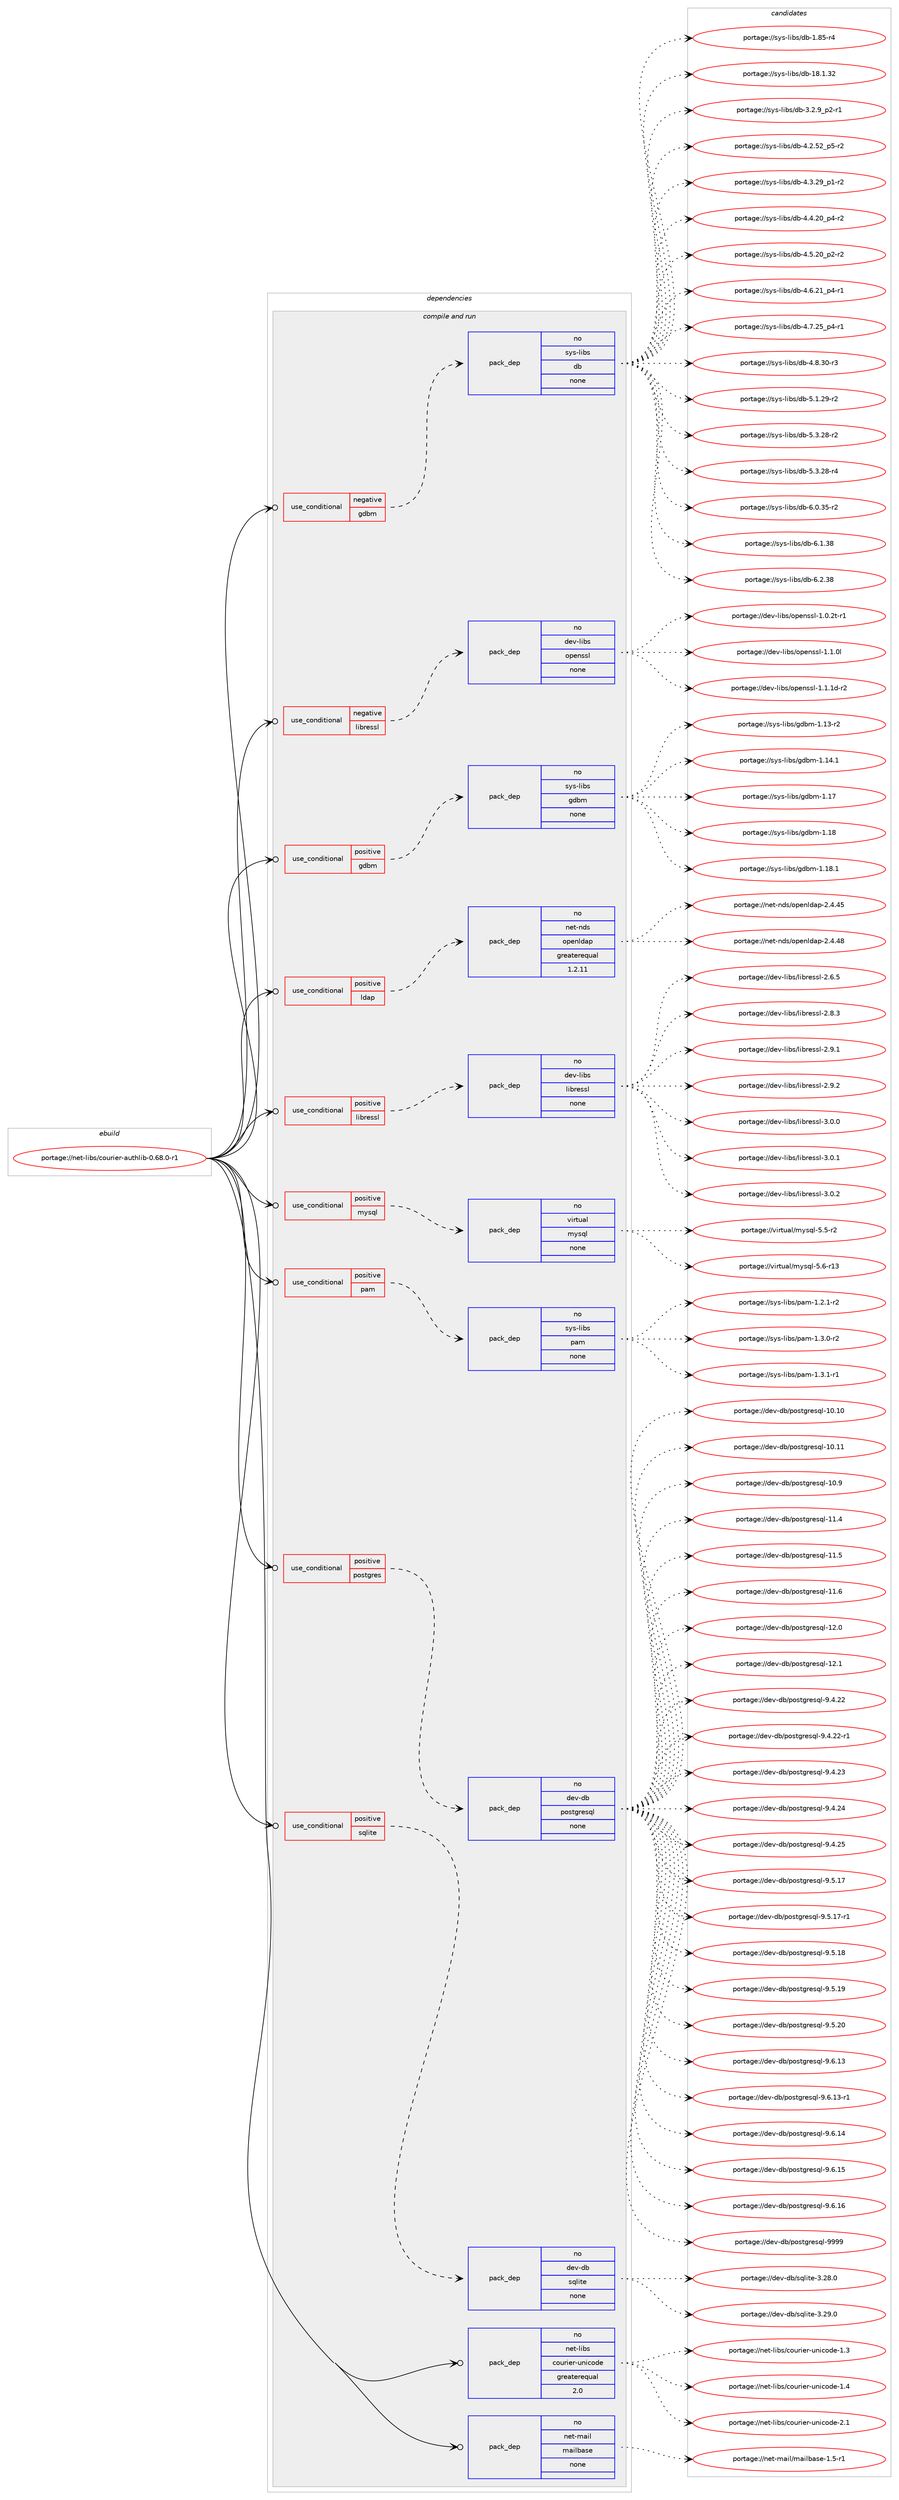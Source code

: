 digraph prolog {

# *************
# Graph options
# *************

newrank=true;
concentrate=true;
compound=true;
graph [rankdir=LR,fontname=Helvetica,fontsize=10,ranksep=1.5];#, ranksep=2.5, nodesep=0.2];
edge  [arrowhead=vee];
node  [fontname=Helvetica,fontsize=10];

# **********
# The ebuild
# **********

subgraph cluster_leftcol {
color=gray;
rank=same;
label=<<i>ebuild</i>>;
id [label="portage://net-libs/courier-authlib-0.68.0-r1", color=red, width=4, href="../net-libs/courier-authlib-0.68.0-r1.svg"];
}

# ****************
# The dependencies
# ****************

subgraph cluster_midcol {
color=gray;
label=<<i>dependencies</i>>;
subgraph cluster_compile {
fillcolor="#eeeeee";
style=filled;
label=<<i>compile</i>>;
}
subgraph cluster_compileandrun {
fillcolor="#eeeeee";
style=filled;
label=<<i>compile and run</i>>;
subgraph cond89625 {
dependency358209 [label=<<TABLE BORDER="0" CELLBORDER="1" CELLSPACING="0" CELLPADDING="4"><TR><TD ROWSPAN="3" CELLPADDING="10">use_conditional</TD></TR><TR><TD>negative</TD></TR><TR><TD>gdbm</TD></TR></TABLE>>, shape=none, color=red];
subgraph pack262666 {
dependency358210 [label=<<TABLE BORDER="0" CELLBORDER="1" CELLSPACING="0" CELLPADDING="4" WIDTH="220"><TR><TD ROWSPAN="6" CELLPADDING="30">pack_dep</TD></TR><TR><TD WIDTH="110">no</TD></TR><TR><TD>sys-libs</TD></TR><TR><TD>db</TD></TR><TR><TD>none</TD></TR><TR><TD></TD></TR></TABLE>>, shape=none, color=blue];
}
dependency358209:e -> dependency358210:w [weight=20,style="dashed",arrowhead="vee"];
}
id:e -> dependency358209:w [weight=20,style="solid",arrowhead="odotvee"];
subgraph cond89626 {
dependency358211 [label=<<TABLE BORDER="0" CELLBORDER="1" CELLSPACING="0" CELLPADDING="4"><TR><TD ROWSPAN="3" CELLPADDING="10">use_conditional</TD></TR><TR><TD>negative</TD></TR><TR><TD>libressl</TD></TR></TABLE>>, shape=none, color=red];
subgraph pack262667 {
dependency358212 [label=<<TABLE BORDER="0" CELLBORDER="1" CELLSPACING="0" CELLPADDING="4" WIDTH="220"><TR><TD ROWSPAN="6" CELLPADDING="30">pack_dep</TD></TR><TR><TD WIDTH="110">no</TD></TR><TR><TD>dev-libs</TD></TR><TR><TD>openssl</TD></TR><TR><TD>none</TD></TR><TR><TD></TD></TR></TABLE>>, shape=none, color=blue];
}
dependency358211:e -> dependency358212:w [weight=20,style="dashed",arrowhead="vee"];
}
id:e -> dependency358211:w [weight=20,style="solid",arrowhead="odotvee"];
subgraph cond89627 {
dependency358213 [label=<<TABLE BORDER="0" CELLBORDER="1" CELLSPACING="0" CELLPADDING="4"><TR><TD ROWSPAN="3" CELLPADDING="10">use_conditional</TD></TR><TR><TD>positive</TD></TR><TR><TD>gdbm</TD></TR></TABLE>>, shape=none, color=red];
subgraph pack262668 {
dependency358214 [label=<<TABLE BORDER="0" CELLBORDER="1" CELLSPACING="0" CELLPADDING="4" WIDTH="220"><TR><TD ROWSPAN="6" CELLPADDING="30">pack_dep</TD></TR><TR><TD WIDTH="110">no</TD></TR><TR><TD>sys-libs</TD></TR><TR><TD>gdbm</TD></TR><TR><TD>none</TD></TR><TR><TD></TD></TR></TABLE>>, shape=none, color=blue];
}
dependency358213:e -> dependency358214:w [weight=20,style="dashed",arrowhead="vee"];
}
id:e -> dependency358213:w [weight=20,style="solid",arrowhead="odotvee"];
subgraph cond89628 {
dependency358215 [label=<<TABLE BORDER="0" CELLBORDER="1" CELLSPACING="0" CELLPADDING="4"><TR><TD ROWSPAN="3" CELLPADDING="10">use_conditional</TD></TR><TR><TD>positive</TD></TR><TR><TD>ldap</TD></TR></TABLE>>, shape=none, color=red];
subgraph pack262669 {
dependency358216 [label=<<TABLE BORDER="0" CELLBORDER="1" CELLSPACING="0" CELLPADDING="4" WIDTH="220"><TR><TD ROWSPAN="6" CELLPADDING="30">pack_dep</TD></TR><TR><TD WIDTH="110">no</TD></TR><TR><TD>net-nds</TD></TR><TR><TD>openldap</TD></TR><TR><TD>greaterequal</TD></TR><TR><TD>1.2.11</TD></TR></TABLE>>, shape=none, color=blue];
}
dependency358215:e -> dependency358216:w [weight=20,style="dashed",arrowhead="vee"];
}
id:e -> dependency358215:w [weight=20,style="solid",arrowhead="odotvee"];
subgraph cond89629 {
dependency358217 [label=<<TABLE BORDER="0" CELLBORDER="1" CELLSPACING="0" CELLPADDING="4"><TR><TD ROWSPAN="3" CELLPADDING="10">use_conditional</TD></TR><TR><TD>positive</TD></TR><TR><TD>libressl</TD></TR></TABLE>>, shape=none, color=red];
subgraph pack262670 {
dependency358218 [label=<<TABLE BORDER="0" CELLBORDER="1" CELLSPACING="0" CELLPADDING="4" WIDTH="220"><TR><TD ROWSPAN="6" CELLPADDING="30">pack_dep</TD></TR><TR><TD WIDTH="110">no</TD></TR><TR><TD>dev-libs</TD></TR><TR><TD>libressl</TD></TR><TR><TD>none</TD></TR><TR><TD></TD></TR></TABLE>>, shape=none, color=blue];
}
dependency358217:e -> dependency358218:w [weight=20,style="dashed",arrowhead="vee"];
}
id:e -> dependency358217:w [weight=20,style="solid",arrowhead="odotvee"];
subgraph cond89630 {
dependency358219 [label=<<TABLE BORDER="0" CELLBORDER="1" CELLSPACING="0" CELLPADDING="4"><TR><TD ROWSPAN="3" CELLPADDING="10">use_conditional</TD></TR><TR><TD>positive</TD></TR><TR><TD>mysql</TD></TR></TABLE>>, shape=none, color=red];
subgraph pack262671 {
dependency358220 [label=<<TABLE BORDER="0" CELLBORDER="1" CELLSPACING="0" CELLPADDING="4" WIDTH="220"><TR><TD ROWSPAN="6" CELLPADDING="30">pack_dep</TD></TR><TR><TD WIDTH="110">no</TD></TR><TR><TD>virtual</TD></TR><TR><TD>mysql</TD></TR><TR><TD>none</TD></TR><TR><TD></TD></TR></TABLE>>, shape=none, color=blue];
}
dependency358219:e -> dependency358220:w [weight=20,style="dashed",arrowhead="vee"];
}
id:e -> dependency358219:w [weight=20,style="solid",arrowhead="odotvee"];
subgraph cond89631 {
dependency358221 [label=<<TABLE BORDER="0" CELLBORDER="1" CELLSPACING="0" CELLPADDING="4"><TR><TD ROWSPAN="3" CELLPADDING="10">use_conditional</TD></TR><TR><TD>positive</TD></TR><TR><TD>pam</TD></TR></TABLE>>, shape=none, color=red];
subgraph pack262672 {
dependency358222 [label=<<TABLE BORDER="0" CELLBORDER="1" CELLSPACING="0" CELLPADDING="4" WIDTH="220"><TR><TD ROWSPAN="6" CELLPADDING="30">pack_dep</TD></TR><TR><TD WIDTH="110">no</TD></TR><TR><TD>sys-libs</TD></TR><TR><TD>pam</TD></TR><TR><TD>none</TD></TR><TR><TD></TD></TR></TABLE>>, shape=none, color=blue];
}
dependency358221:e -> dependency358222:w [weight=20,style="dashed",arrowhead="vee"];
}
id:e -> dependency358221:w [weight=20,style="solid",arrowhead="odotvee"];
subgraph cond89632 {
dependency358223 [label=<<TABLE BORDER="0" CELLBORDER="1" CELLSPACING="0" CELLPADDING="4"><TR><TD ROWSPAN="3" CELLPADDING="10">use_conditional</TD></TR><TR><TD>positive</TD></TR><TR><TD>postgres</TD></TR></TABLE>>, shape=none, color=red];
subgraph pack262673 {
dependency358224 [label=<<TABLE BORDER="0" CELLBORDER="1" CELLSPACING="0" CELLPADDING="4" WIDTH="220"><TR><TD ROWSPAN="6" CELLPADDING="30">pack_dep</TD></TR><TR><TD WIDTH="110">no</TD></TR><TR><TD>dev-db</TD></TR><TR><TD>postgresql</TD></TR><TR><TD>none</TD></TR><TR><TD></TD></TR></TABLE>>, shape=none, color=blue];
}
dependency358223:e -> dependency358224:w [weight=20,style="dashed",arrowhead="vee"];
}
id:e -> dependency358223:w [weight=20,style="solid",arrowhead="odotvee"];
subgraph cond89633 {
dependency358225 [label=<<TABLE BORDER="0" CELLBORDER="1" CELLSPACING="0" CELLPADDING="4"><TR><TD ROWSPAN="3" CELLPADDING="10">use_conditional</TD></TR><TR><TD>positive</TD></TR><TR><TD>sqlite</TD></TR></TABLE>>, shape=none, color=red];
subgraph pack262674 {
dependency358226 [label=<<TABLE BORDER="0" CELLBORDER="1" CELLSPACING="0" CELLPADDING="4" WIDTH="220"><TR><TD ROWSPAN="6" CELLPADDING="30">pack_dep</TD></TR><TR><TD WIDTH="110">no</TD></TR><TR><TD>dev-db</TD></TR><TR><TD>sqlite</TD></TR><TR><TD>none</TD></TR><TR><TD></TD></TR></TABLE>>, shape=none, color=blue];
}
dependency358225:e -> dependency358226:w [weight=20,style="dashed",arrowhead="vee"];
}
id:e -> dependency358225:w [weight=20,style="solid",arrowhead="odotvee"];
subgraph pack262675 {
dependency358227 [label=<<TABLE BORDER="0" CELLBORDER="1" CELLSPACING="0" CELLPADDING="4" WIDTH="220"><TR><TD ROWSPAN="6" CELLPADDING="30">pack_dep</TD></TR><TR><TD WIDTH="110">no</TD></TR><TR><TD>net-libs</TD></TR><TR><TD>courier-unicode</TD></TR><TR><TD>greaterequal</TD></TR><TR><TD>2.0</TD></TR></TABLE>>, shape=none, color=blue];
}
id:e -> dependency358227:w [weight=20,style="solid",arrowhead="odotvee"];
subgraph pack262676 {
dependency358228 [label=<<TABLE BORDER="0" CELLBORDER="1" CELLSPACING="0" CELLPADDING="4" WIDTH="220"><TR><TD ROWSPAN="6" CELLPADDING="30">pack_dep</TD></TR><TR><TD WIDTH="110">no</TD></TR><TR><TD>net-mail</TD></TR><TR><TD>mailbase</TD></TR><TR><TD>none</TD></TR><TR><TD></TD></TR></TABLE>>, shape=none, color=blue];
}
id:e -> dependency358228:w [weight=20,style="solid",arrowhead="odotvee"];
}
subgraph cluster_run {
fillcolor="#eeeeee";
style=filled;
label=<<i>run</i>>;
}
}

# **************
# The candidates
# **************

subgraph cluster_choices {
rank=same;
color=gray;
label=<<i>candidates</i>>;

subgraph choice262666 {
color=black;
nodesep=1;
choiceportage1151211154510810598115471009845494656534511452 [label="portage://sys-libs/db-1.85-r4", color=red, width=4,href="../sys-libs/db-1.85-r4.svg"];
choiceportage115121115451081059811547100984549564649465150 [label="portage://sys-libs/db-18.1.32", color=red, width=4,href="../sys-libs/db-18.1.32.svg"];
choiceportage1151211154510810598115471009845514650465795112504511449 [label="portage://sys-libs/db-3.2.9_p2-r1", color=red, width=4,href="../sys-libs/db-3.2.9_p2-r1.svg"];
choiceportage115121115451081059811547100984552465046535095112534511450 [label="portage://sys-libs/db-4.2.52_p5-r2", color=red, width=4,href="../sys-libs/db-4.2.52_p5-r2.svg"];
choiceportage115121115451081059811547100984552465146505795112494511450 [label="portage://sys-libs/db-4.3.29_p1-r2", color=red, width=4,href="../sys-libs/db-4.3.29_p1-r2.svg"];
choiceportage115121115451081059811547100984552465246504895112524511450 [label="portage://sys-libs/db-4.4.20_p4-r2", color=red, width=4,href="../sys-libs/db-4.4.20_p4-r2.svg"];
choiceportage115121115451081059811547100984552465346504895112504511450 [label="portage://sys-libs/db-4.5.20_p2-r2", color=red, width=4,href="../sys-libs/db-4.5.20_p2-r2.svg"];
choiceportage115121115451081059811547100984552465446504995112524511449 [label="portage://sys-libs/db-4.6.21_p4-r1", color=red, width=4,href="../sys-libs/db-4.6.21_p4-r1.svg"];
choiceportage115121115451081059811547100984552465546505395112524511449 [label="portage://sys-libs/db-4.7.25_p4-r1", color=red, width=4,href="../sys-libs/db-4.7.25_p4-r1.svg"];
choiceportage11512111545108105981154710098455246564651484511451 [label="portage://sys-libs/db-4.8.30-r3", color=red, width=4,href="../sys-libs/db-4.8.30-r3.svg"];
choiceportage11512111545108105981154710098455346494650574511450 [label="portage://sys-libs/db-5.1.29-r2", color=red, width=4,href="../sys-libs/db-5.1.29-r2.svg"];
choiceportage11512111545108105981154710098455346514650564511450 [label="portage://sys-libs/db-5.3.28-r2", color=red, width=4,href="../sys-libs/db-5.3.28-r2.svg"];
choiceportage11512111545108105981154710098455346514650564511452 [label="portage://sys-libs/db-5.3.28-r4", color=red, width=4,href="../sys-libs/db-5.3.28-r4.svg"];
choiceportage11512111545108105981154710098455446484651534511450 [label="portage://sys-libs/db-6.0.35-r2", color=red, width=4,href="../sys-libs/db-6.0.35-r2.svg"];
choiceportage1151211154510810598115471009845544649465156 [label="portage://sys-libs/db-6.1.38", color=red, width=4,href="../sys-libs/db-6.1.38.svg"];
choiceportage1151211154510810598115471009845544650465156 [label="portage://sys-libs/db-6.2.38", color=red, width=4,href="../sys-libs/db-6.2.38.svg"];
dependency358210:e -> choiceportage1151211154510810598115471009845494656534511452:w [style=dotted,weight="100"];
dependency358210:e -> choiceportage115121115451081059811547100984549564649465150:w [style=dotted,weight="100"];
dependency358210:e -> choiceportage1151211154510810598115471009845514650465795112504511449:w [style=dotted,weight="100"];
dependency358210:e -> choiceportage115121115451081059811547100984552465046535095112534511450:w [style=dotted,weight="100"];
dependency358210:e -> choiceportage115121115451081059811547100984552465146505795112494511450:w [style=dotted,weight="100"];
dependency358210:e -> choiceportage115121115451081059811547100984552465246504895112524511450:w [style=dotted,weight="100"];
dependency358210:e -> choiceportage115121115451081059811547100984552465346504895112504511450:w [style=dotted,weight="100"];
dependency358210:e -> choiceportage115121115451081059811547100984552465446504995112524511449:w [style=dotted,weight="100"];
dependency358210:e -> choiceportage115121115451081059811547100984552465546505395112524511449:w [style=dotted,weight="100"];
dependency358210:e -> choiceportage11512111545108105981154710098455246564651484511451:w [style=dotted,weight="100"];
dependency358210:e -> choiceportage11512111545108105981154710098455346494650574511450:w [style=dotted,weight="100"];
dependency358210:e -> choiceportage11512111545108105981154710098455346514650564511450:w [style=dotted,weight="100"];
dependency358210:e -> choiceportage11512111545108105981154710098455346514650564511452:w [style=dotted,weight="100"];
dependency358210:e -> choiceportage11512111545108105981154710098455446484651534511450:w [style=dotted,weight="100"];
dependency358210:e -> choiceportage1151211154510810598115471009845544649465156:w [style=dotted,weight="100"];
dependency358210:e -> choiceportage1151211154510810598115471009845544650465156:w [style=dotted,weight="100"];
}
subgraph choice262667 {
color=black;
nodesep=1;
choiceportage1001011184510810598115471111121011101151151084549464846501164511449 [label="portage://dev-libs/openssl-1.0.2t-r1", color=red, width=4,href="../dev-libs/openssl-1.0.2t-r1.svg"];
choiceportage100101118451081059811547111112101110115115108454946494648108 [label="portage://dev-libs/openssl-1.1.0l", color=red, width=4,href="../dev-libs/openssl-1.1.0l.svg"];
choiceportage1001011184510810598115471111121011101151151084549464946491004511450 [label="portage://dev-libs/openssl-1.1.1d-r2", color=red, width=4,href="../dev-libs/openssl-1.1.1d-r2.svg"];
dependency358212:e -> choiceportage1001011184510810598115471111121011101151151084549464846501164511449:w [style=dotted,weight="100"];
dependency358212:e -> choiceportage100101118451081059811547111112101110115115108454946494648108:w [style=dotted,weight="100"];
dependency358212:e -> choiceportage1001011184510810598115471111121011101151151084549464946491004511450:w [style=dotted,weight="100"];
}
subgraph choice262668 {
color=black;
nodesep=1;
choiceportage1151211154510810598115471031009810945494649514511450 [label="portage://sys-libs/gdbm-1.13-r2", color=red, width=4,href="../sys-libs/gdbm-1.13-r2.svg"];
choiceportage1151211154510810598115471031009810945494649524649 [label="portage://sys-libs/gdbm-1.14.1", color=red, width=4,href="../sys-libs/gdbm-1.14.1.svg"];
choiceportage115121115451081059811547103100981094549464955 [label="portage://sys-libs/gdbm-1.17", color=red, width=4,href="../sys-libs/gdbm-1.17.svg"];
choiceportage115121115451081059811547103100981094549464956 [label="portage://sys-libs/gdbm-1.18", color=red, width=4,href="../sys-libs/gdbm-1.18.svg"];
choiceportage1151211154510810598115471031009810945494649564649 [label="portage://sys-libs/gdbm-1.18.1", color=red, width=4,href="../sys-libs/gdbm-1.18.1.svg"];
dependency358214:e -> choiceportage1151211154510810598115471031009810945494649514511450:w [style=dotted,weight="100"];
dependency358214:e -> choiceportage1151211154510810598115471031009810945494649524649:w [style=dotted,weight="100"];
dependency358214:e -> choiceportage115121115451081059811547103100981094549464955:w [style=dotted,weight="100"];
dependency358214:e -> choiceportage115121115451081059811547103100981094549464956:w [style=dotted,weight="100"];
dependency358214:e -> choiceportage1151211154510810598115471031009810945494649564649:w [style=dotted,weight="100"];
}
subgraph choice262669 {
color=black;
nodesep=1;
choiceportage11010111645110100115471111121011101081009711245504652465253 [label="portage://net-nds/openldap-2.4.45", color=red, width=4,href="../net-nds/openldap-2.4.45.svg"];
choiceportage11010111645110100115471111121011101081009711245504652465256 [label="portage://net-nds/openldap-2.4.48", color=red, width=4,href="../net-nds/openldap-2.4.48.svg"];
dependency358216:e -> choiceportage11010111645110100115471111121011101081009711245504652465253:w [style=dotted,weight="100"];
dependency358216:e -> choiceportage11010111645110100115471111121011101081009711245504652465256:w [style=dotted,weight="100"];
}
subgraph choice262670 {
color=black;
nodesep=1;
choiceportage10010111845108105981154710810598114101115115108455046544653 [label="portage://dev-libs/libressl-2.6.5", color=red, width=4,href="../dev-libs/libressl-2.6.5.svg"];
choiceportage10010111845108105981154710810598114101115115108455046564651 [label="portage://dev-libs/libressl-2.8.3", color=red, width=4,href="../dev-libs/libressl-2.8.3.svg"];
choiceportage10010111845108105981154710810598114101115115108455046574649 [label="portage://dev-libs/libressl-2.9.1", color=red, width=4,href="../dev-libs/libressl-2.9.1.svg"];
choiceportage10010111845108105981154710810598114101115115108455046574650 [label="portage://dev-libs/libressl-2.9.2", color=red, width=4,href="../dev-libs/libressl-2.9.2.svg"];
choiceportage10010111845108105981154710810598114101115115108455146484648 [label="portage://dev-libs/libressl-3.0.0", color=red, width=4,href="../dev-libs/libressl-3.0.0.svg"];
choiceportage10010111845108105981154710810598114101115115108455146484649 [label="portage://dev-libs/libressl-3.0.1", color=red, width=4,href="../dev-libs/libressl-3.0.1.svg"];
choiceportage10010111845108105981154710810598114101115115108455146484650 [label="portage://dev-libs/libressl-3.0.2", color=red, width=4,href="../dev-libs/libressl-3.0.2.svg"];
dependency358218:e -> choiceportage10010111845108105981154710810598114101115115108455046544653:w [style=dotted,weight="100"];
dependency358218:e -> choiceportage10010111845108105981154710810598114101115115108455046564651:w [style=dotted,weight="100"];
dependency358218:e -> choiceportage10010111845108105981154710810598114101115115108455046574649:w [style=dotted,weight="100"];
dependency358218:e -> choiceportage10010111845108105981154710810598114101115115108455046574650:w [style=dotted,weight="100"];
dependency358218:e -> choiceportage10010111845108105981154710810598114101115115108455146484648:w [style=dotted,weight="100"];
dependency358218:e -> choiceportage10010111845108105981154710810598114101115115108455146484649:w [style=dotted,weight="100"];
dependency358218:e -> choiceportage10010111845108105981154710810598114101115115108455146484650:w [style=dotted,weight="100"];
}
subgraph choice262671 {
color=black;
nodesep=1;
choiceportage1181051141161179710847109121115113108455346534511450 [label="portage://virtual/mysql-5.5-r2", color=red, width=4,href="../virtual/mysql-5.5-r2.svg"];
choiceportage118105114116117971084710912111511310845534654451144951 [label="portage://virtual/mysql-5.6-r13", color=red, width=4,href="../virtual/mysql-5.6-r13.svg"];
dependency358220:e -> choiceportage1181051141161179710847109121115113108455346534511450:w [style=dotted,weight="100"];
dependency358220:e -> choiceportage118105114116117971084710912111511310845534654451144951:w [style=dotted,weight="100"];
}
subgraph choice262672 {
color=black;
nodesep=1;
choiceportage115121115451081059811547112971094549465046494511450 [label="portage://sys-libs/pam-1.2.1-r2", color=red, width=4,href="../sys-libs/pam-1.2.1-r2.svg"];
choiceportage115121115451081059811547112971094549465146484511450 [label="portage://sys-libs/pam-1.3.0-r2", color=red, width=4,href="../sys-libs/pam-1.3.0-r2.svg"];
choiceportage115121115451081059811547112971094549465146494511449 [label="portage://sys-libs/pam-1.3.1-r1", color=red, width=4,href="../sys-libs/pam-1.3.1-r1.svg"];
dependency358222:e -> choiceportage115121115451081059811547112971094549465046494511450:w [style=dotted,weight="100"];
dependency358222:e -> choiceportage115121115451081059811547112971094549465146484511450:w [style=dotted,weight="100"];
dependency358222:e -> choiceportage115121115451081059811547112971094549465146494511449:w [style=dotted,weight="100"];
}
subgraph choice262673 {
color=black;
nodesep=1;
choiceportage100101118451009847112111115116103114101115113108454948464948 [label="portage://dev-db/postgresql-10.10", color=red, width=4,href="../dev-db/postgresql-10.10.svg"];
choiceportage100101118451009847112111115116103114101115113108454948464949 [label="portage://dev-db/postgresql-10.11", color=red, width=4,href="../dev-db/postgresql-10.11.svg"];
choiceportage1001011184510098471121111151161031141011151131084549484657 [label="portage://dev-db/postgresql-10.9", color=red, width=4,href="../dev-db/postgresql-10.9.svg"];
choiceportage1001011184510098471121111151161031141011151131084549494652 [label="portage://dev-db/postgresql-11.4", color=red, width=4,href="../dev-db/postgresql-11.4.svg"];
choiceportage1001011184510098471121111151161031141011151131084549494653 [label="portage://dev-db/postgresql-11.5", color=red, width=4,href="../dev-db/postgresql-11.5.svg"];
choiceportage1001011184510098471121111151161031141011151131084549494654 [label="portage://dev-db/postgresql-11.6", color=red, width=4,href="../dev-db/postgresql-11.6.svg"];
choiceportage1001011184510098471121111151161031141011151131084549504648 [label="portage://dev-db/postgresql-12.0", color=red, width=4,href="../dev-db/postgresql-12.0.svg"];
choiceportage1001011184510098471121111151161031141011151131084549504649 [label="portage://dev-db/postgresql-12.1", color=red, width=4,href="../dev-db/postgresql-12.1.svg"];
choiceportage10010111845100984711211111511610311410111511310845574652465050 [label="portage://dev-db/postgresql-9.4.22", color=red, width=4,href="../dev-db/postgresql-9.4.22.svg"];
choiceportage100101118451009847112111115116103114101115113108455746524650504511449 [label="portage://dev-db/postgresql-9.4.22-r1", color=red, width=4,href="../dev-db/postgresql-9.4.22-r1.svg"];
choiceportage10010111845100984711211111511610311410111511310845574652465051 [label="portage://dev-db/postgresql-9.4.23", color=red, width=4,href="../dev-db/postgresql-9.4.23.svg"];
choiceportage10010111845100984711211111511610311410111511310845574652465052 [label="portage://dev-db/postgresql-9.4.24", color=red, width=4,href="../dev-db/postgresql-9.4.24.svg"];
choiceportage10010111845100984711211111511610311410111511310845574652465053 [label="portage://dev-db/postgresql-9.4.25", color=red, width=4,href="../dev-db/postgresql-9.4.25.svg"];
choiceportage10010111845100984711211111511610311410111511310845574653464955 [label="portage://dev-db/postgresql-9.5.17", color=red, width=4,href="../dev-db/postgresql-9.5.17.svg"];
choiceportage100101118451009847112111115116103114101115113108455746534649554511449 [label="portage://dev-db/postgresql-9.5.17-r1", color=red, width=4,href="../dev-db/postgresql-9.5.17-r1.svg"];
choiceportage10010111845100984711211111511610311410111511310845574653464956 [label="portage://dev-db/postgresql-9.5.18", color=red, width=4,href="../dev-db/postgresql-9.5.18.svg"];
choiceportage10010111845100984711211111511610311410111511310845574653464957 [label="portage://dev-db/postgresql-9.5.19", color=red, width=4,href="../dev-db/postgresql-9.5.19.svg"];
choiceportage10010111845100984711211111511610311410111511310845574653465048 [label="portage://dev-db/postgresql-9.5.20", color=red, width=4,href="../dev-db/postgresql-9.5.20.svg"];
choiceportage10010111845100984711211111511610311410111511310845574654464951 [label="portage://dev-db/postgresql-9.6.13", color=red, width=4,href="../dev-db/postgresql-9.6.13.svg"];
choiceportage100101118451009847112111115116103114101115113108455746544649514511449 [label="portage://dev-db/postgresql-9.6.13-r1", color=red, width=4,href="../dev-db/postgresql-9.6.13-r1.svg"];
choiceportage10010111845100984711211111511610311410111511310845574654464952 [label="portage://dev-db/postgresql-9.6.14", color=red, width=4,href="../dev-db/postgresql-9.6.14.svg"];
choiceportage10010111845100984711211111511610311410111511310845574654464953 [label="portage://dev-db/postgresql-9.6.15", color=red, width=4,href="../dev-db/postgresql-9.6.15.svg"];
choiceportage10010111845100984711211111511610311410111511310845574654464954 [label="portage://dev-db/postgresql-9.6.16", color=red, width=4,href="../dev-db/postgresql-9.6.16.svg"];
choiceportage1001011184510098471121111151161031141011151131084557575757 [label="portage://dev-db/postgresql-9999", color=red, width=4,href="../dev-db/postgresql-9999.svg"];
dependency358224:e -> choiceportage100101118451009847112111115116103114101115113108454948464948:w [style=dotted,weight="100"];
dependency358224:e -> choiceportage100101118451009847112111115116103114101115113108454948464949:w [style=dotted,weight="100"];
dependency358224:e -> choiceportage1001011184510098471121111151161031141011151131084549484657:w [style=dotted,weight="100"];
dependency358224:e -> choiceportage1001011184510098471121111151161031141011151131084549494652:w [style=dotted,weight="100"];
dependency358224:e -> choiceportage1001011184510098471121111151161031141011151131084549494653:w [style=dotted,weight="100"];
dependency358224:e -> choiceportage1001011184510098471121111151161031141011151131084549494654:w [style=dotted,weight="100"];
dependency358224:e -> choiceportage1001011184510098471121111151161031141011151131084549504648:w [style=dotted,weight="100"];
dependency358224:e -> choiceportage1001011184510098471121111151161031141011151131084549504649:w [style=dotted,weight="100"];
dependency358224:e -> choiceportage10010111845100984711211111511610311410111511310845574652465050:w [style=dotted,weight="100"];
dependency358224:e -> choiceportage100101118451009847112111115116103114101115113108455746524650504511449:w [style=dotted,weight="100"];
dependency358224:e -> choiceportage10010111845100984711211111511610311410111511310845574652465051:w [style=dotted,weight="100"];
dependency358224:e -> choiceportage10010111845100984711211111511610311410111511310845574652465052:w [style=dotted,weight="100"];
dependency358224:e -> choiceportage10010111845100984711211111511610311410111511310845574652465053:w [style=dotted,weight="100"];
dependency358224:e -> choiceportage10010111845100984711211111511610311410111511310845574653464955:w [style=dotted,weight="100"];
dependency358224:e -> choiceportage100101118451009847112111115116103114101115113108455746534649554511449:w [style=dotted,weight="100"];
dependency358224:e -> choiceportage10010111845100984711211111511610311410111511310845574653464956:w [style=dotted,weight="100"];
dependency358224:e -> choiceportage10010111845100984711211111511610311410111511310845574653464957:w [style=dotted,weight="100"];
dependency358224:e -> choiceportage10010111845100984711211111511610311410111511310845574653465048:w [style=dotted,weight="100"];
dependency358224:e -> choiceportage10010111845100984711211111511610311410111511310845574654464951:w [style=dotted,weight="100"];
dependency358224:e -> choiceportage100101118451009847112111115116103114101115113108455746544649514511449:w [style=dotted,weight="100"];
dependency358224:e -> choiceportage10010111845100984711211111511610311410111511310845574654464952:w [style=dotted,weight="100"];
dependency358224:e -> choiceportage10010111845100984711211111511610311410111511310845574654464953:w [style=dotted,weight="100"];
dependency358224:e -> choiceportage10010111845100984711211111511610311410111511310845574654464954:w [style=dotted,weight="100"];
dependency358224:e -> choiceportage1001011184510098471121111151161031141011151131084557575757:w [style=dotted,weight="100"];
}
subgraph choice262674 {
color=black;
nodesep=1;
choiceportage10010111845100984711511310810511610145514650564648 [label="portage://dev-db/sqlite-3.28.0", color=red, width=4,href="../dev-db/sqlite-3.28.0.svg"];
choiceportage10010111845100984711511310810511610145514650574648 [label="portage://dev-db/sqlite-3.29.0", color=red, width=4,href="../dev-db/sqlite-3.29.0.svg"];
dependency358226:e -> choiceportage10010111845100984711511310810511610145514650564648:w [style=dotted,weight="100"];
dependency358226:e -> choiceportage10010111845100984711511310810511610145514650574648:w [style=dotted,weight="100"];
}
subgraph choice262675 {
color=black;
nodesep=1;
choiceportage11010111645108105981154799111117114105101114451171101059911110010145494651 [label="portage://net-libs/courier-unicode-1.3", color=red, width=4,href="../net-libs/courier-unicode-1.3.svg"];
choiceportage11010111645108105981154799111117114105101114451171101059911110010145494652 [label="portage://net-libs/courier-unicode-1.4", color=red, width=4,href="../net-libs/courier-unicode-1.4.svg"];
choiceportage11010111645108105981154799111117114105101114451171101059911110010145504649 [label="portage://net-libs/courier-unicode-2.1", color=red, width=4,href="../net-libs/courier-unicode-2.1.svg"];
dependency358227:e -> choiceportage11010111645108105981154799111117114105101114451171101059911110010145494651:w [style=dotted,weight="100"];
dependency358227:e -> choiceportage11010111645108105981154799111117114105101114451171101059911110010145494652:w [style=dotted,weight="100"];
dependency358227:e -> choiceportage11010111645108105981154799111117114105101114451171101059911110010145504649:w [style=dotted,weight="100"];
}
subgraph choice262676 {
color=black;
nodesep=1;
choiceportage110101116451099710510847109971051089897115101454946534511449 [label="portage://net-mail/mailbase-1.5-r1", color=red, width=4,href="../net-mail/mailbase-1.5-r1.svg"];
dependency358228:e -> choiceportage110101116451099710510847109971051089897115101454946534511449:w [style=dotted,weight="100"];
}
}

}
